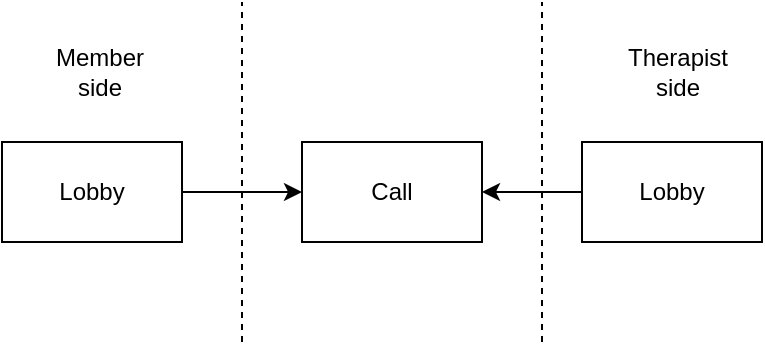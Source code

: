 <mxfile version="21.6.1" type="github">
  <diagram name="Page-1" id="ZkNStZMu7eRONH1pi4de">
    <mxGraphModel dx="1026" dy="575" grid="1" gridSize="10" guides="1" tooltips="1" connect="1" arrows="1" fold="1" page="1" pageScale="1" pageWidth="827" pageHeight="1169" math="0" shadow="0">
      <root>
        <mxCell id="0" />
        <mxCell id="1" parent="0" />
        <mxCell id="JEuxfZx7nac7GCwoUq7D-5" value="" style="edgeStyle=orthogonalEdgeStyle;rounded=0;orthogonalLoop=1;jettySize=auto;html=1;" edge="1" parent="1" source="JEuxfZx7nac7GCwoUq7D-1" target="JEuxfZx7nac7GCwoUq7D-3">
          <mxGeometry relative="1" as="geometry" />
        </mxCell>
        <mxCell id="JEuxfZx7nac7GCwoUq7D-1" value="Lobby" style="rounded=0;whiteSpace=wrap;html=1;" vertex="1" parent="1">
          <mxGeometry x="140" y="160" width="90" height="50" as="geometry" />
        </mxCell>
        <mxCell id="JEuxfZx7nac7GCwoUq7D-4" value="" style="edgeStyle=orthogonalEdgeStyle;rounded=0;orthogonalLoop=1;jettySize=auto;html=1;" edge="1" parent="1" source="JEuxfZx7nac7GCwoUq7D-2" target="JEuxfZx7nac7GCwoUq7D-3">
          <mxGeometry relative="1" as="geometry" />
        </mxCell>
        <mxCell id="JEuxfZx7nac7GCwoUq7D-2" value="Lobby" style="rounded=0;whiteSpace=wrap;html=1;" vertex="1" parent="1">
          <mxGeometry x="430" y="160" width="90" height="50" as="geometry" />
        </mxCell>
        <mxCell id="JEuxfZx7nac7GCwoUq7D-3" value="Call" style="rounded=0;whiteSpace=wrap;html=1;" vertex="1" parent="1">
          <mxGeometry x="290" y="160" width="90" height="50" as="geometry" />
        </mxCell>
        <mxCell id="JEuxfZx7nac7GCwoUq7D-6" value="" style="endArrow=none;dashed=1;html=1;rounded=0;" edge="1" parent="1">
          <mxGeometry width="50" height="50" relative="1" as="geometry">
            <mxPoint x="260" y="260" as="sourcePoint" />
            <mxPoint x="260" y="90" as="targetPoint" />
          </mxGeometry>
        </mxCell>
        <mxCell id="JEuxfZx7nac7GCwoUq7D-7" value="" style="endArrow=none;dashed=1;html=1;rounded=0;" edge="1" parent="1">
          <mxGeometry width="50" height="50" relative="1" as="geometry">
            <mxPoint x="410" y="260" as="sourcePoint" />
            <mxPoint x="410" y="90" as="targetPoint" />
          </mxGeometry>
        </mxCell>
        <mxCell id="JEuxfZx7nac7GCwoUq7D-8" value="Member side" style="text;html=1;strokeColor=none;fillColor=none;align=center;verticalAlign=middle;whiteSpace=wrap;rounded=0;" vertex="1" parent="1">
          <mxGeometry x="159" y="110" width="60" height="30" as="geometry" />
        </mxCell>
        <mxCell id="JEuxfZx7nac7GCwoUq7D-9" value="Therapist side" style="text;html=1;strokeColor=none;fillColor=none;align=center;verticalAlign=middle;whiteSpace=wrap;rounded=0;" vertex="1" parent="1">
          <mxGeometry x="448" y="110" width="60" height="30" as="geometry" />
        </mxCell>
      </root>
    </mxGraphModel>
  </diagram>
</mxfile>
